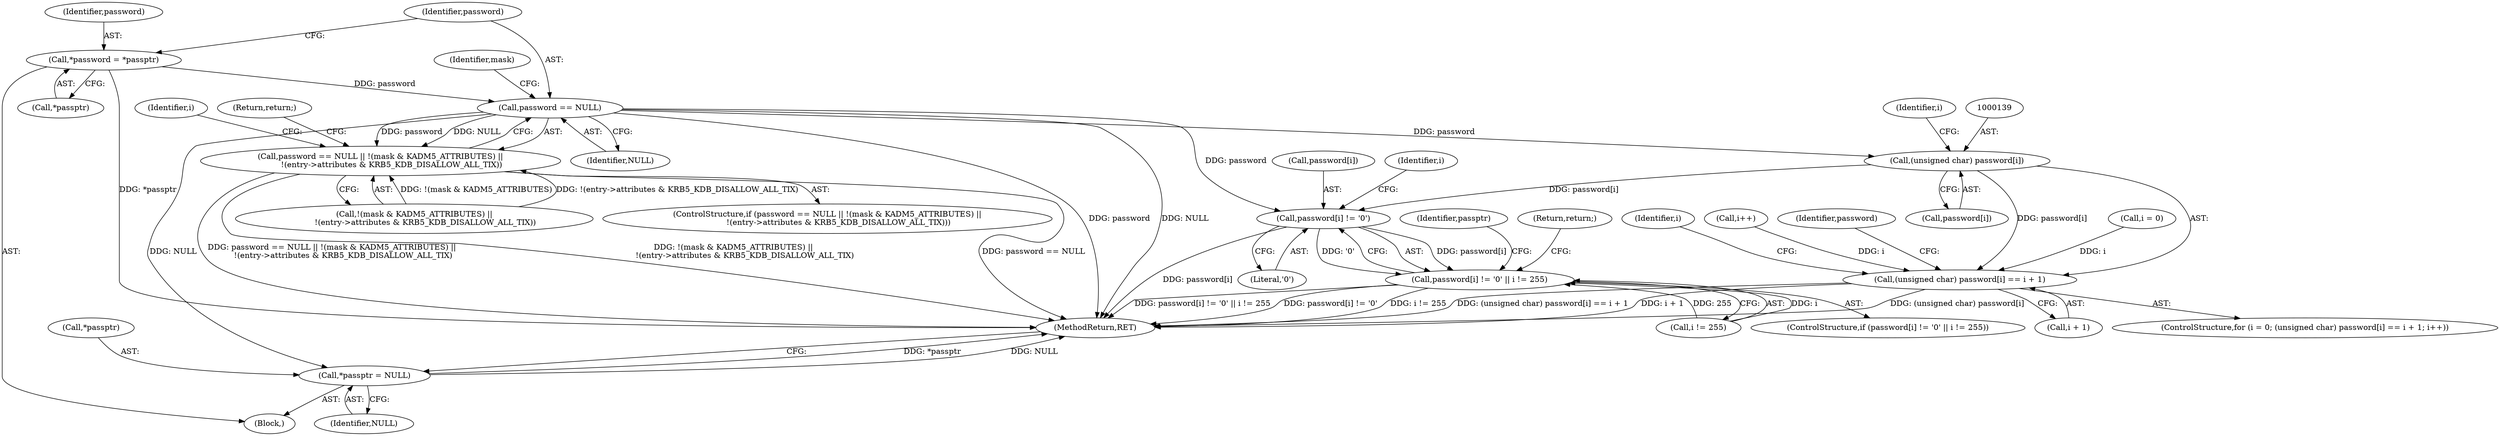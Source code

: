 digraph "0_krb5_c5be6209311d4a8f10fda37d0d3f876c1b33b77b@pointer" {
"1000118" [label="(Call,password == NULL)"];
"1000112" [label="(Call,*password = *passptr)"];
"1000117" [label="(Call,password == NULL || !(mask & KADM5_ATTRIBUTES) ||\n         !(entry->attributes & KRB5_KDB_DISALLOW_ALL_TIX))"];
"1000138" [label="(Call,(unsigned char) password[i])"];
"1000137" [label="(Call,(unsigned char) password[i] == i + 1)"];
"1000150" [label="(Call,password[i] != '\0')"];
"1000149" [label="(Call,password[i] != '\0' || i != 255)"];
"1000159" [label="(Call,*passptr = NULL)"];
"1000121" [label="(Call,!(mask & KADM5_ATTRIBUTES) ||\n         !(entry->attributes & KRB5_KDB_DISALLOW_ALL_TIX))"];
"1000160" [label="(Call,*passptr)"];
"1000138" [label="(Call,(unsigned char) password[i])"];
"1000151" [label="(Call,password[i])"];
"1000124" [label="(Identifier,mask)"];
"1000147" [label="(Identifier,i)"];
"1000148" [label="(ControlStructure,if (password[i] != '\0' || i != 255))"];
"1000158" [label="(Return,return;)"];
"1000114" [label="(Call,*passptr)"];
"1000113" [label="(Identifier,password)"];
"1000132" [label="(Return,return;)"];
"1000112" [label="(Call,*password = *passptr)"];
"1000146" [label="(Call,i++)"];
"1000140" [label="(Call,password[i])"];
"1000162" [label="(Identifier,NULL)"];
"1000116" [label="(ControlStructure,if (password == NULL || !(mask & KADM5_ATTRIBUTES) ||\n         !(entry->attributes & KRB5_KDB_DISALLOW_ALL_TIX)))"];
"1000137" [label="(Call,(unsigned char) password[i] == i + 1)"];
"1000161" [label="(Identifier,passptr)"];
"1000118" [label="(Call,password == NULL)"];
"1000135" [label="(Identifier,i)"];
"1000150" [label="(Call,password[i] != '\0')"];
"1000156" [label="(Identifier,i)"];
"1000133" [label="(ControlStructure,for (i = 0; (unsigned char) password[i] == i + 1; i++))"];
"1000144" [label="(Identifier,i)"];
"1000119" [label="(Identifier,password)"];
"1000120" [label="(Identifier,NULL)"];
"1000159" [label="(Call,*passptr = NULL)"];
"1000117" [label="(Call,password == NULL || !(mask & KADM5_ATTRIBUTES) ||\n         !(entry->attributes & KRB5_KDB_DISALLOW_ALL_TIX))"];
"1000149" [label="(Call,password[i] != '\0' || i != 255)"];
"1000163" [label="(MethodReturn,RET)"];
"1000109" [label="(Block,)"];
"1000154" [label="(Literal,'\0')"];
"1000155" [label="(Call,i != 255)"];
"1000152" [label="(Identifier,password)"];
"1000143" [label="(Call,i + 1)"];
"1000134" [label="(Call,i = 0)"];
"1000118" -> "1000117"  [label="AST: "];
"1000118" -> "1000120"  [label="CFG: "];
"1000119" -> "1000118"  [label="AST: "];
"1000120" -> "1000118"  [label="AST: "];
"1000124" -> "1000118"  [label="CFG: "];
"1000117" -> "1000118"  [label="CFG: "];
"1000118" -> "1000163"  [label="DDG: NULL"];
"1000118" -> "1000163"  [label="DDG: password"];
"1000118" -> "1000117"  [label="DDG: password"];
"1000118" -> "1000117"  [label="DDG: NULL"];
"1000112" -> "1000118"  [label="DDG: password"];
"1000118" -> "1000138"  [label="DDG: password"];
"1000118" -> "1000150"  [label="DDG: password"];
"1000118" -> "1000159"  [label="DDG: NULL"];
"1000112" -> "1000109"  [label="AST: "];
"1000112" -> "1000114"  [label="CFG: "];
"1000113" -> "1000112"  [label="AST: "];
"1000114" -> "1000112"  [label="AST: "];
"1000119" -> "1000112"  [label="CFG: "];
"1000112" -> "1000163"  [label="DDG: *passptr"];
"1000117" -> "1000116"  [label="AST: "];
"1000117" -> "1000121"  [label="CFG: "];
"1000121" -> "1000117"  [label="AST: "];
"1000132" -> "1000117"  [label="CFG: "];
"1000135" -> "1000117"  [label="CFG: "];
"1000117" -> "1000163"  [label="DDG: !(mask & KADM5_ATTRIBUTES) ||\n         !(entry->attributes & KRB5_KDB_DISALLOW_ALL_TIX)"];
"1000117" -> "1000163"  [label="DDG: password == NULL"];
"1000117" -> "1000163"  [label="DDG: password == NULL || !(mask & KADM5_ATTRIBUTES) ||\n         !(entry->attributes & KRB5_KDB_DISALLOW_ALL_TIX)"];
"1000121" -> "1000117"  [label="DDG: !(mask & KADM5_ATTRIBUTES)"];
"1000121" -> "1000117"  [label="DDG: !(entry->attributes & KRB5_KDB_DISALLOW_ALL_TIX)"];
"1000138" -> "1000137"  [label="AST: "];
"1000138" -> "1000140"  [label="CFG: "];
"1000139" -> "1000138"  [label="AST: "];
"1000140" -> "1000138"  [label="AST: "];
"1000144" -> "1000138"  [label="CFG: "];
"1000138" -> "1000137"  [label="DDG: password[i]"];
"1000138" -> "1000150"  [label="DDG: password[i]"];
"1000137" -> "1000133"  [label="AST: "];
"1000137" -> "1000143"  [label="CFG: "];
"1000143" -> "1000137"  [label="AST: "];
"1000147" -> "1000137"  [label="CFG: "];
"1000152" -> "1000137"  [label="CFG: "];
"1000137" -> "1000163"  [label="DDG: i + 1"];
"1000137" -> "1000163"  [label="DDG: (unsigned char) password[i]"];
"1000137" -> "1000163"  [label="DDG: (unsigned char) password[i] == i + 1"];
"1000134" -> "1000137"  [label="DDG: i"];
"1000146" -> "1000137"  [label="DDG: i"];
"1000150" -> "1000149"  [label="AST: "];
"1000150" -> "1000154"  [label="CFG: "];
"1000151" -> "1000150"  [label="AST: "];
"1000154" -> "1000150"  [label="AST: "];
"1000156" -> "1000150"  [label="CFG: "];
"1000149" -> "1000150"  [label="CFG: "];
"1000150" -> "1000163"  [label="DDG: password[i]"];
"1000150" -> "1000149"  [label="DDG: password[i]"];
"1000150" -> "1000149"  [label="DDG: '\0'"];
"1000149" -> "1000148"  [label="AST: "];
"1000149" -> "1000155"  [label="CFG: "];
"1000155" -> "1000149"  [label="AST: "];
"1000158" -> "1000149"  [label="CFG: "];
"1000161" -> "1000149"  [label="CFG: "];
"1000149" -> "1000163"  [label="DDG: password[i] != '\0' || i != 255"];
"1000149" -> "1000163"  [label="DDG: password[i] != '\0'"];
"1000149" -> "1000163"  [label="DDG: i != 255"];
"1000155" -> "1000149"  [label="DDG: i"];
"1000155" -> "1000149"  [label="DDG: 255"];
"1000159" -> "1000109"  [label="AST: "];
"1000159" -> "1000162"  [label="CFG: "];
"1000160" -> "1000159"  [label="AST: "];
"1000162" -> "1000159"  [label="AST: "];
"1000163" -> "1000159"  [label="CFG: "];
"1000159" -> "1000163"  [label="DDG: *passptr"];
"1000159" -> "1000163"  [label="DDG: NULL"];
}
